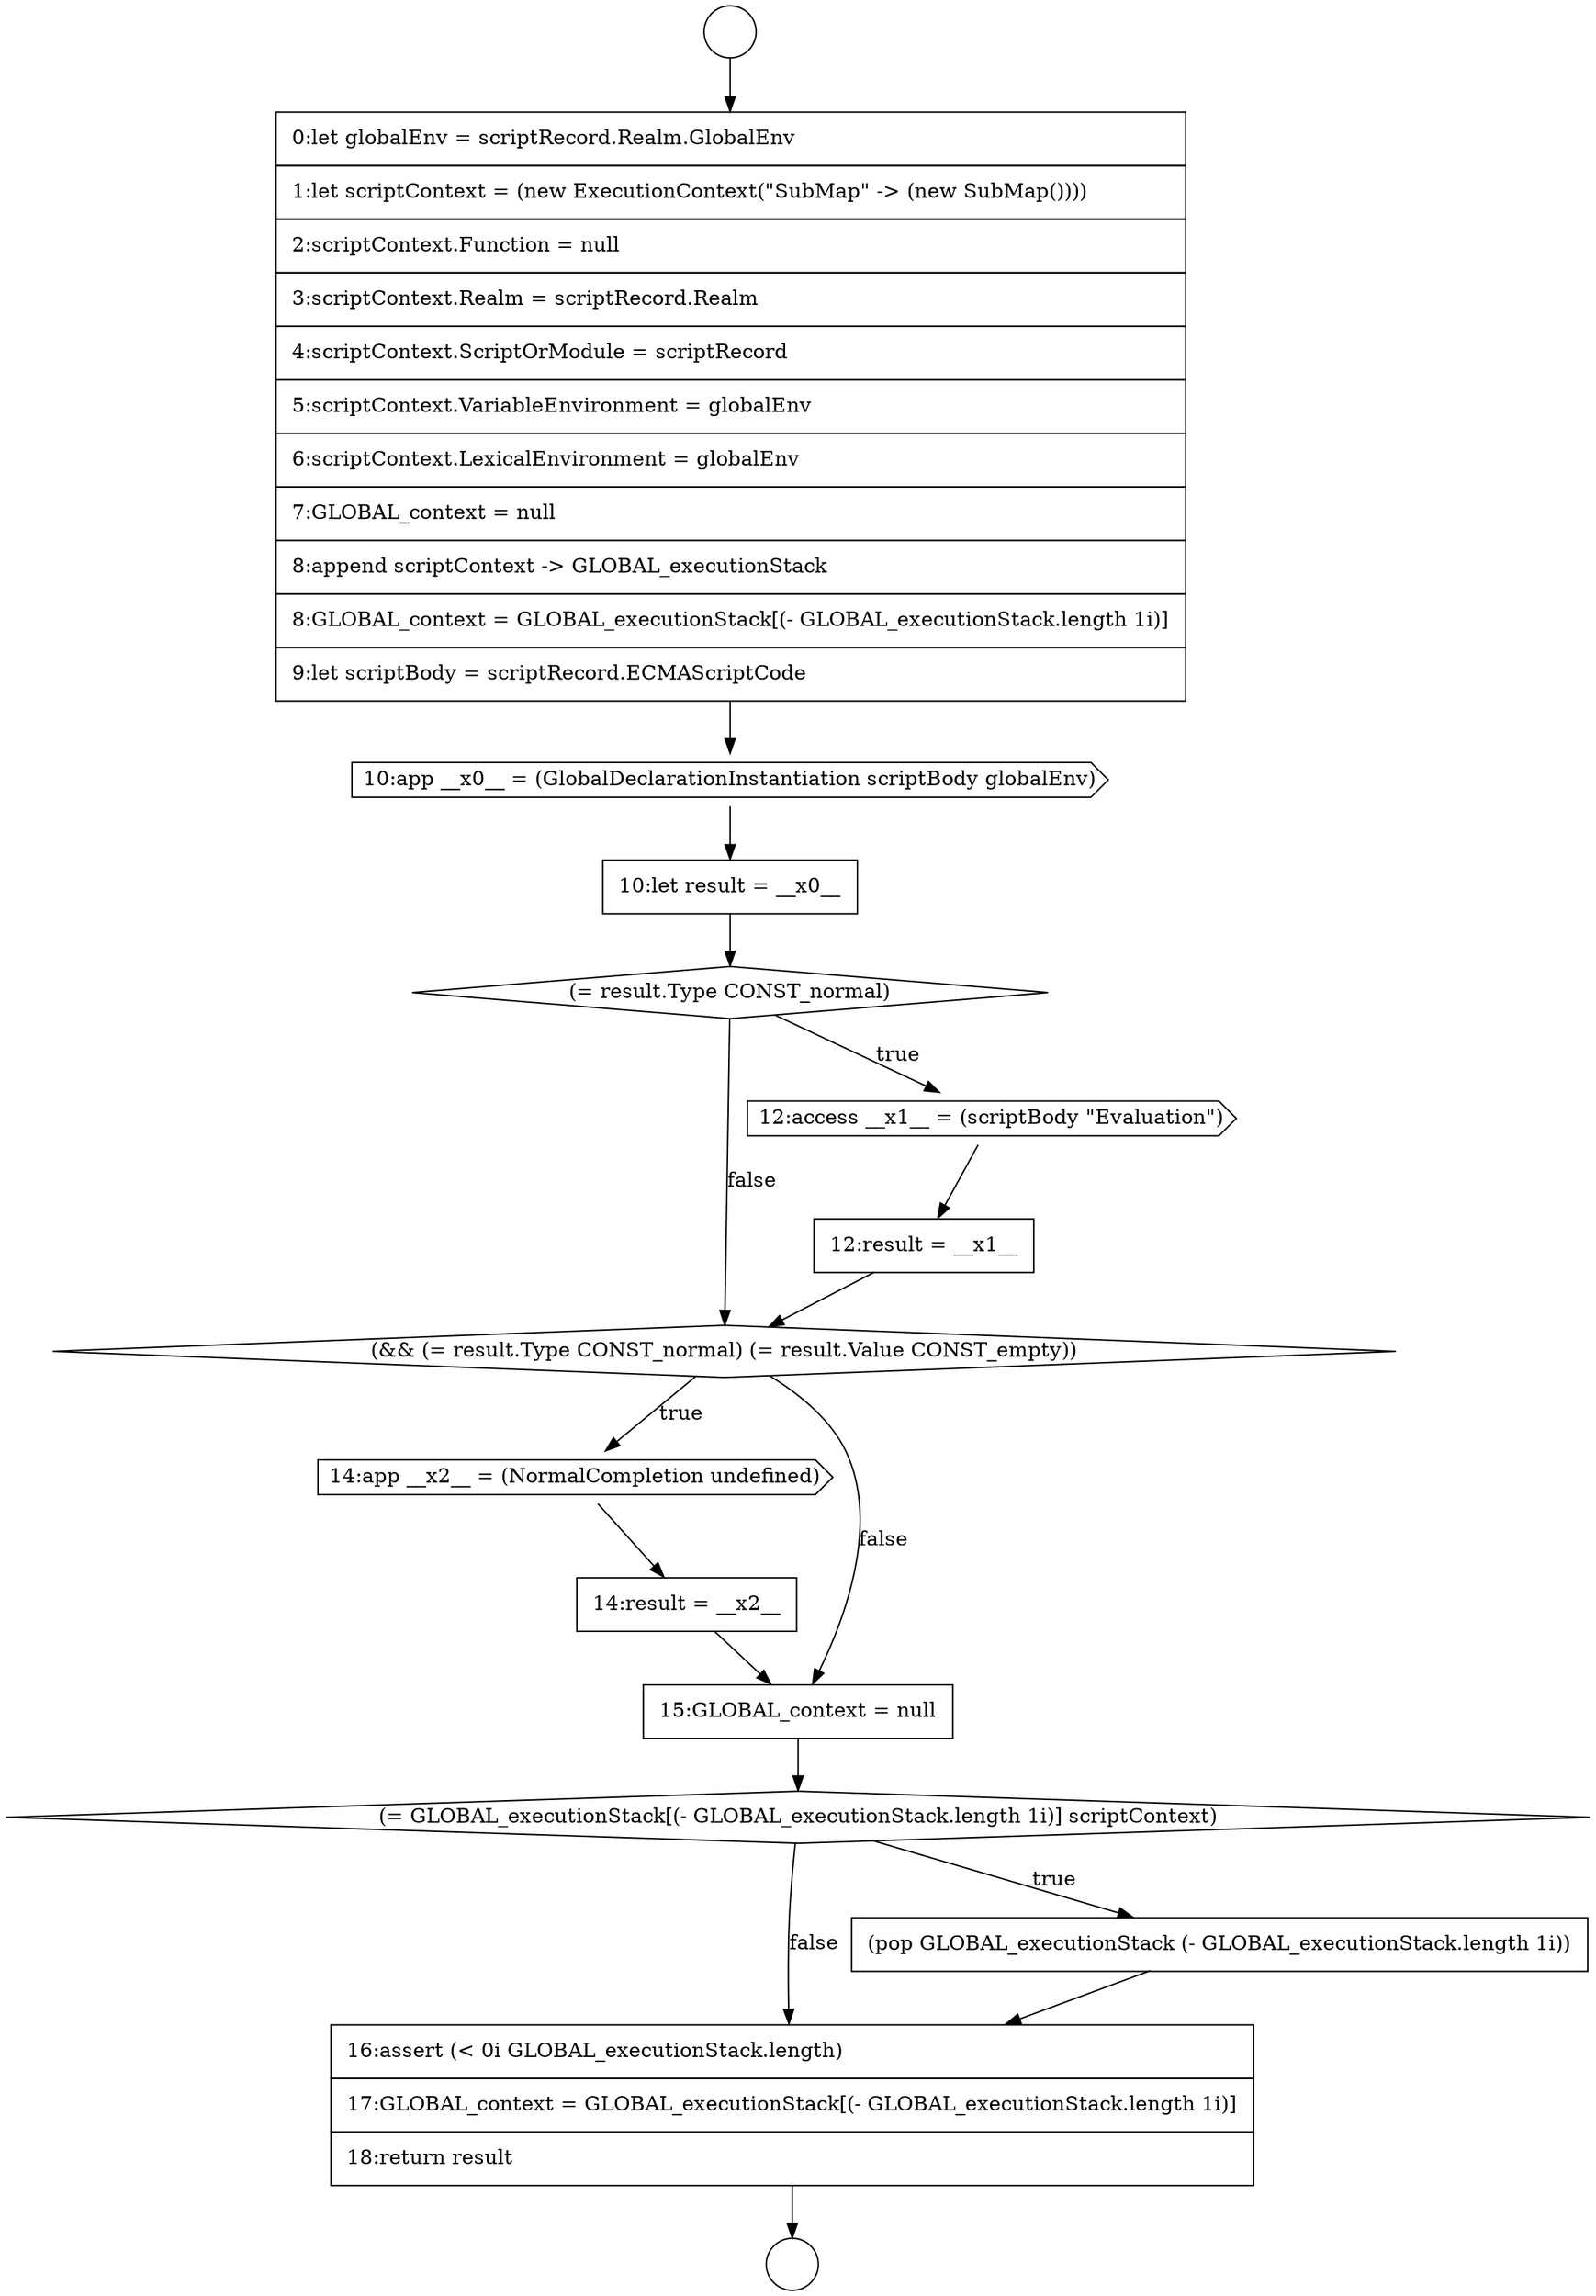 digraph {
  node10520 [shape=diamond, label=<<font color="black">(= result.Type CONST_normal)</font>> color="black" fillcolor="white" style=filled]
  node10519 [shape=none, margin=0, label=<<font color="black">
    <table border="0" cellborder="1" cellspacing="0" cellpadding="10">
      <tr><td align="left">10:let result = __x0__</td></tr>
    </table>
  </font>> color="black" fillcolor="white" style=filled]
  node10523 [shape=diamond, label=<<font color="black">(&amp;&amp; (= result.Type CONST_normal) (= result.Value CONST_empty))</font>> color="black" fillcolor="white" style=filled]
  node10529 [shape=none, margin=0, label=<<font color="black">
    <table border="0" cellborder="1" cellspacing="0" cellpadding="10">
      <tr><td align="left">16:assert (&lt; 0i GLOBAL_executionStack.length)</td></tr>
      <tr><td align="left">17:GLOBAL_context = GLOBAL_executionStack[(- GLOBAL_executionStack.length 1i)]</td></tr>
      <tr><td align="left">18:return result</td></tr>
    </table>
  </font>> color="black" fillcolor="white" style=filled]
  node10528 [shape=none, margin=0, label=<<font color="black">
    <table border="0" cellborder="1" cellspacing="0" cellpadding="10">
      <tr><td align="left">(pop GLOBAL_executionStack (- GLOBAL_executionStack.length 1i))</td></tr>
    </table>
  </font>> color="black" fillcolor="white" style=filled]
  node10518 [shape=cds, label=<<font color="black">10:app __x0__ = (GlobalDeclarationInstantiation scriptBody globalEnv)</font>> color="black" fillcolor="white" style=filled]
  node10524 [shape=cds, label=<<font color="black">14:app __x2__ = (NormalCompletion undefined)</font>> color="black" fillcolor="white" style=filled]
  node10525 [shape=none, margin=0, label=<<font color="black">
    <table border="0" cellborder="1" cellspacing="0" cellpadding="10">
      <tr><td align="left">14:result = __x2__</td></tr>
    </table>
  </font>> color="black" fillcolor="white" style=filled]
  node10517 [shape=none, margin=0, label=<<font color="black">
    <table border="0" cellborder="1" cellspacing="0" cellpadding="10">
      <tr><td align="left">0:let globalEnv = scriptRecord.Realm.GlobalEnv</td></tr>
      <tr><td align="left">1:let scriptContext = (new ExecutionContext(&quot;SubMap&quot; -&gt; (new SubMap())))</td></tr>
      <tr><td align="left">2:scriptContext.Function = null</td></tr>
      <tr><td align="left">3:scriptContext.Realm = scriptRecord.Realm</td></tr>
      <tr><td align="left">4:scriptContext.ScriptOrModule = scriptRecord</td></tr>
      <tr><td align="left">5:scriptContext.VariableEnvironment = globalEnv</td></tr>
      <tr><td align="left">6:scriptContext.LexicalEnvironment = globalEnv</td></tr>
      <tr><td align="left">7:GLOBAL_context = null</td></tr>
      <tr><td align="left">8:append scriptContext -&gt; GLOBAL_executionStack</td></tr>
      <tr><td align="left">8:GLOBAL_context = GLOBAL_executionStack[(- GLOBAL_executionStack.length 1i)]</td></tr>
      <tr><td align="left">9:let scriptBody = scriptRecord.ECMAScriptCode</td></tr>
    </table>
  </font>> color="black" fillcolor="white" style=filled]
  node10521 [shape=cds, label=<<font color="black">12:access __x1__ = (scriptBody &quot;Evaluation&quot;)</font>> color="black" fillcolor="white" style=filled]
  node10526 [shape=none, margin=0, label=<<font color="black">
    <table border="0" cellborder="1" cellspacing="0" cellpadding="10">
      <tr><td align="left">15:GLOBAL_context = null</td></tr>
    </table>
  </font>> color="black" fillcolor="white" style=filled]
  node10515 [shape=circle label=" " color="black" fillcolor="white" style=filled]
  node10522 [shape=none, margin=0, label=<<font color="black">
    <table border="0" cellborder="1" cellspacing="0" cellpadding="10">
      <tr><td align="left">12:result = __x1__</td></tr>
    </table>
  </font>> color="black" fillcolor="white" style=filled]
  node10516 [shape=circle label=" " color="black" fillcolor="white" style=filled]
  node10527 [shape=diamond, label=<<font color="black">(= GLOBAL_executionStack[(- GLOBAL_executionStack.length 1i)] scriptContext)</font>> color="black" fillcolor="white" style=filled]
  node10528 -> node10529 [ color="black"]
  node10518 -> node10519 [ color="black"]
  node10527 -> node10528 [label=<<font color="black">true</font>> color="black"]
  node10527 -> node10529 [label=<<font color="black">false</font>> color="black"]
  node10526 -> node10527 [ color="black"]
  node10522 -> node10523 [ color="black"]
  node10515 -> node10517 [ color="black"]
  node10520 -> node10521 [label=<<font color="black">true</font>> color="black"]
  node10520 -> node10523 [label=<<font color="black">false</font>> color="black"]
  node10523 -> node10524 [label=<<font color="black">true</font>> color="black"]
  node10523 -> node10526 [label=<<font color="black">false</font>> color="black"]
  node10521 -> node10522 [ color="black"]
  node10525 -> node10526 [ color="black"]
  node10517 -> node10518 [ color="black"]
  node10529 -> node10516 [ color="black"]
  node10524 -> node10525 [ color="black"]
  node10519 -> node10520 [ color="black"]
}
